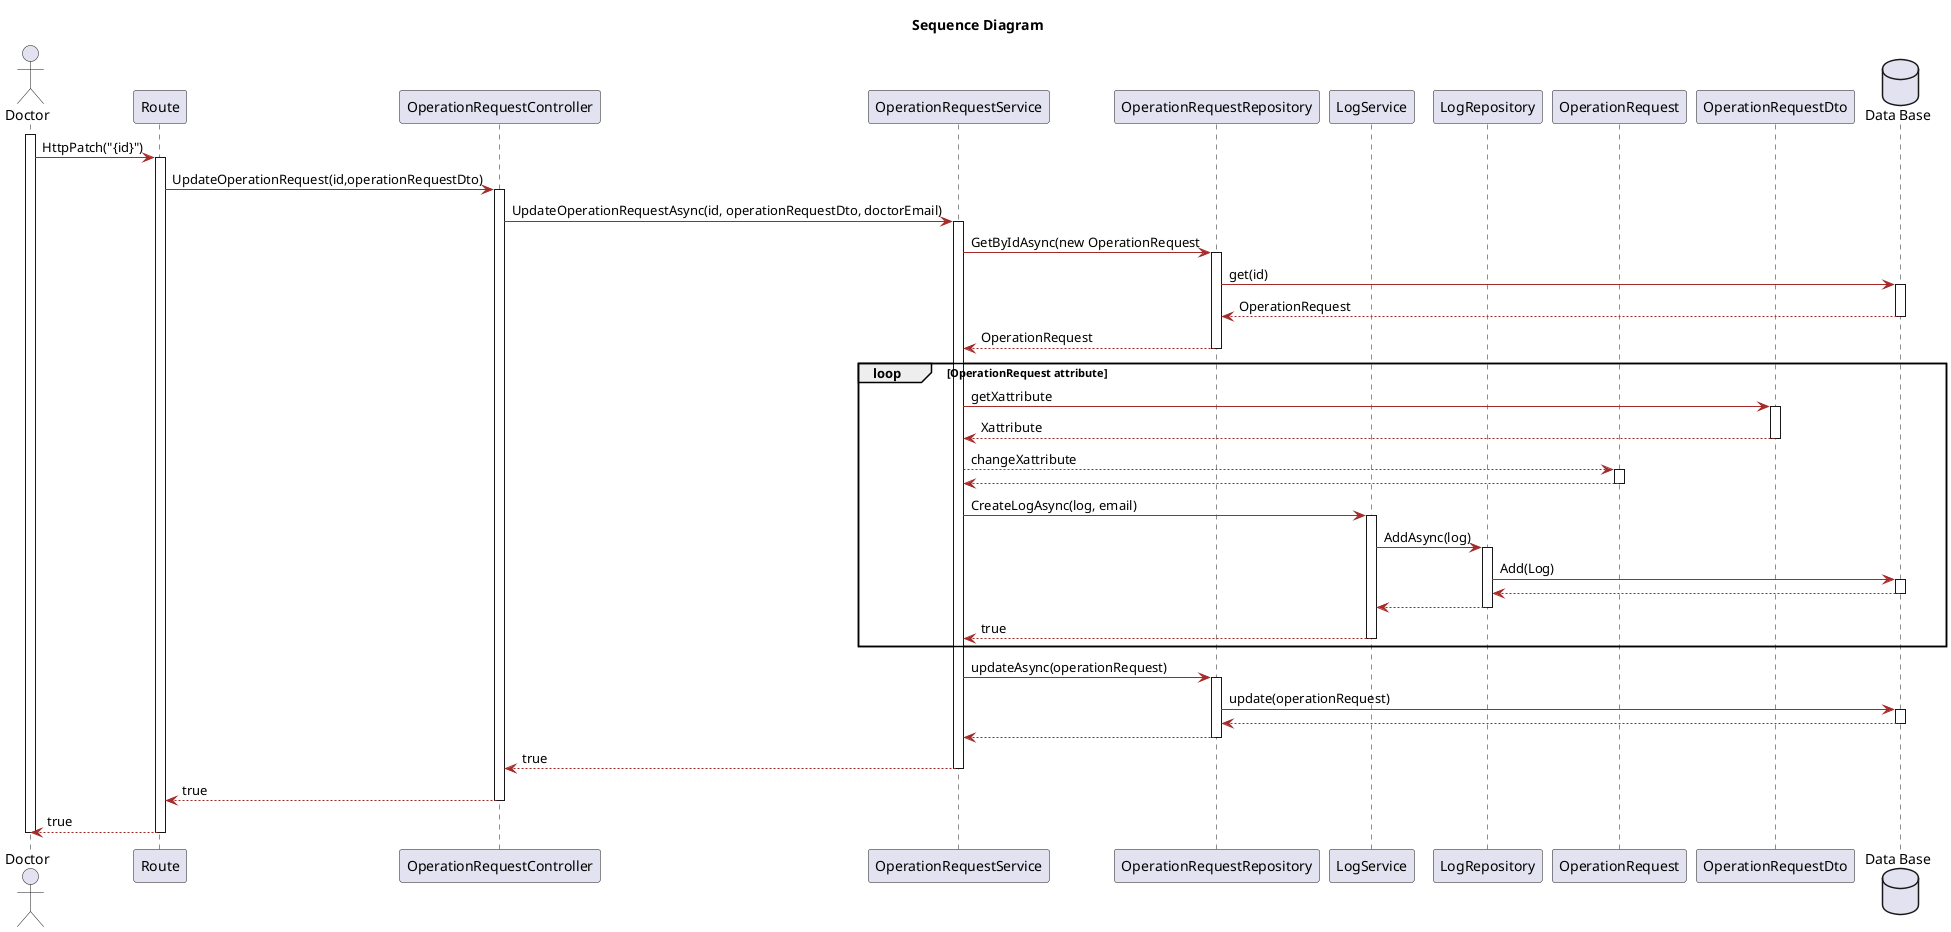 @startuml
title Sequence Diagram
skinparam classAttributeIconSize 0

skinparam class {
    LifeLineBorderColor DodgerBlue
    LifeLineBackgroundColor APPLICATION
    BackgroundColor LemonChiffon
    ArrowColor Brown
    BorderColor SaddleBrown
}

skinparam packageStyle rectangle

skinparam card {
    LifeLineBorderColor DodgerBlue
    LifeLineBackgroundColor APPLICATION
    BackgroundColor LemonChiffon
    ArrowColor Brown
    BorderColor SaddleBrown
}

actor Doctor
participant "Route" as UI
participant "OperationRequestController" as Controller
participant "OperationRequestService" as OperationRequestServ
participant "OperationRequestRepository" as OperationRequestRepo
participant "LogService" as LogServ
participant "LogRepository" as LogRepo
participant "OperationRequest" as OperationRequest
participant "OperationRequestDto" as OperationRequestDto
database "Data Base" as db 



activate Doctor

Doctor-> UI: HttpPatch("{id}")  
activate UI
UI -> Controller :UpdateOperationRequest(id,operationRequestDto)
activate Controller 
Controller-> OperationRequestServ : UpdateOperationRequestAsync(id, operationRequestDto, doctorEmail)

activate OperationRequestServ
OperationRequestServ -> OperationRequestRepo : GetByIdAsync(new OperationRequest
activate OperationRequestRepo
OperationRequestRepo -> db : get(id)
activate db
db --> OperationRequestRepo: OperationRequest

deactivate db
OperationRequestRepo --> OperationRequestServ : OperationRequest

deactivate OperationRequestRepo
loop OperationRequest attribute
OperationRequestServ-> OperationRequestDto : getXattribute
activate OperationRequestDto

OperationRequestDto--> OperationRequestServ: Xattribute
deactivate OperationRequestDto

OperationRequestServ--> OperationRequest: changeXattribute
activate  OperationRequest
OperationRequest --> OperationRequestServ 
deactivate OperationRequest

OperationRequestServ -> LogServ : CreateLogAsync(log, email)
activate LogServ
LogServ -> LogRepo : AddAsync(log)
activate LogRepo 
LogRepo -> db: Add(Log)
activate db
db --> LogRepo 
deactivate db
LogRepo --> LogServ
deactivate LogRepo
LogServ --> OperationRequestServ: true
deactivate LogServ
end

OperationRequestServ -> OperationRequestRepo: updateAsync(operationRequest)
activate OperationRequestRepo
OperationRequestRepo -> db : update(operationRequest) 
activate db 
db --> OperationRequestRepo
deactivate db
OperationRequestRepo --> OperationRequestServ
deactivate OperationRequestRepo
OperationRequestServ --> Controller : true 

deactivate OperationRequestServ

Controller --> UI : true
deactivate Controller 
UI --> Doctor : true 
deactivate UI



deactivate Doctor

















@enduml